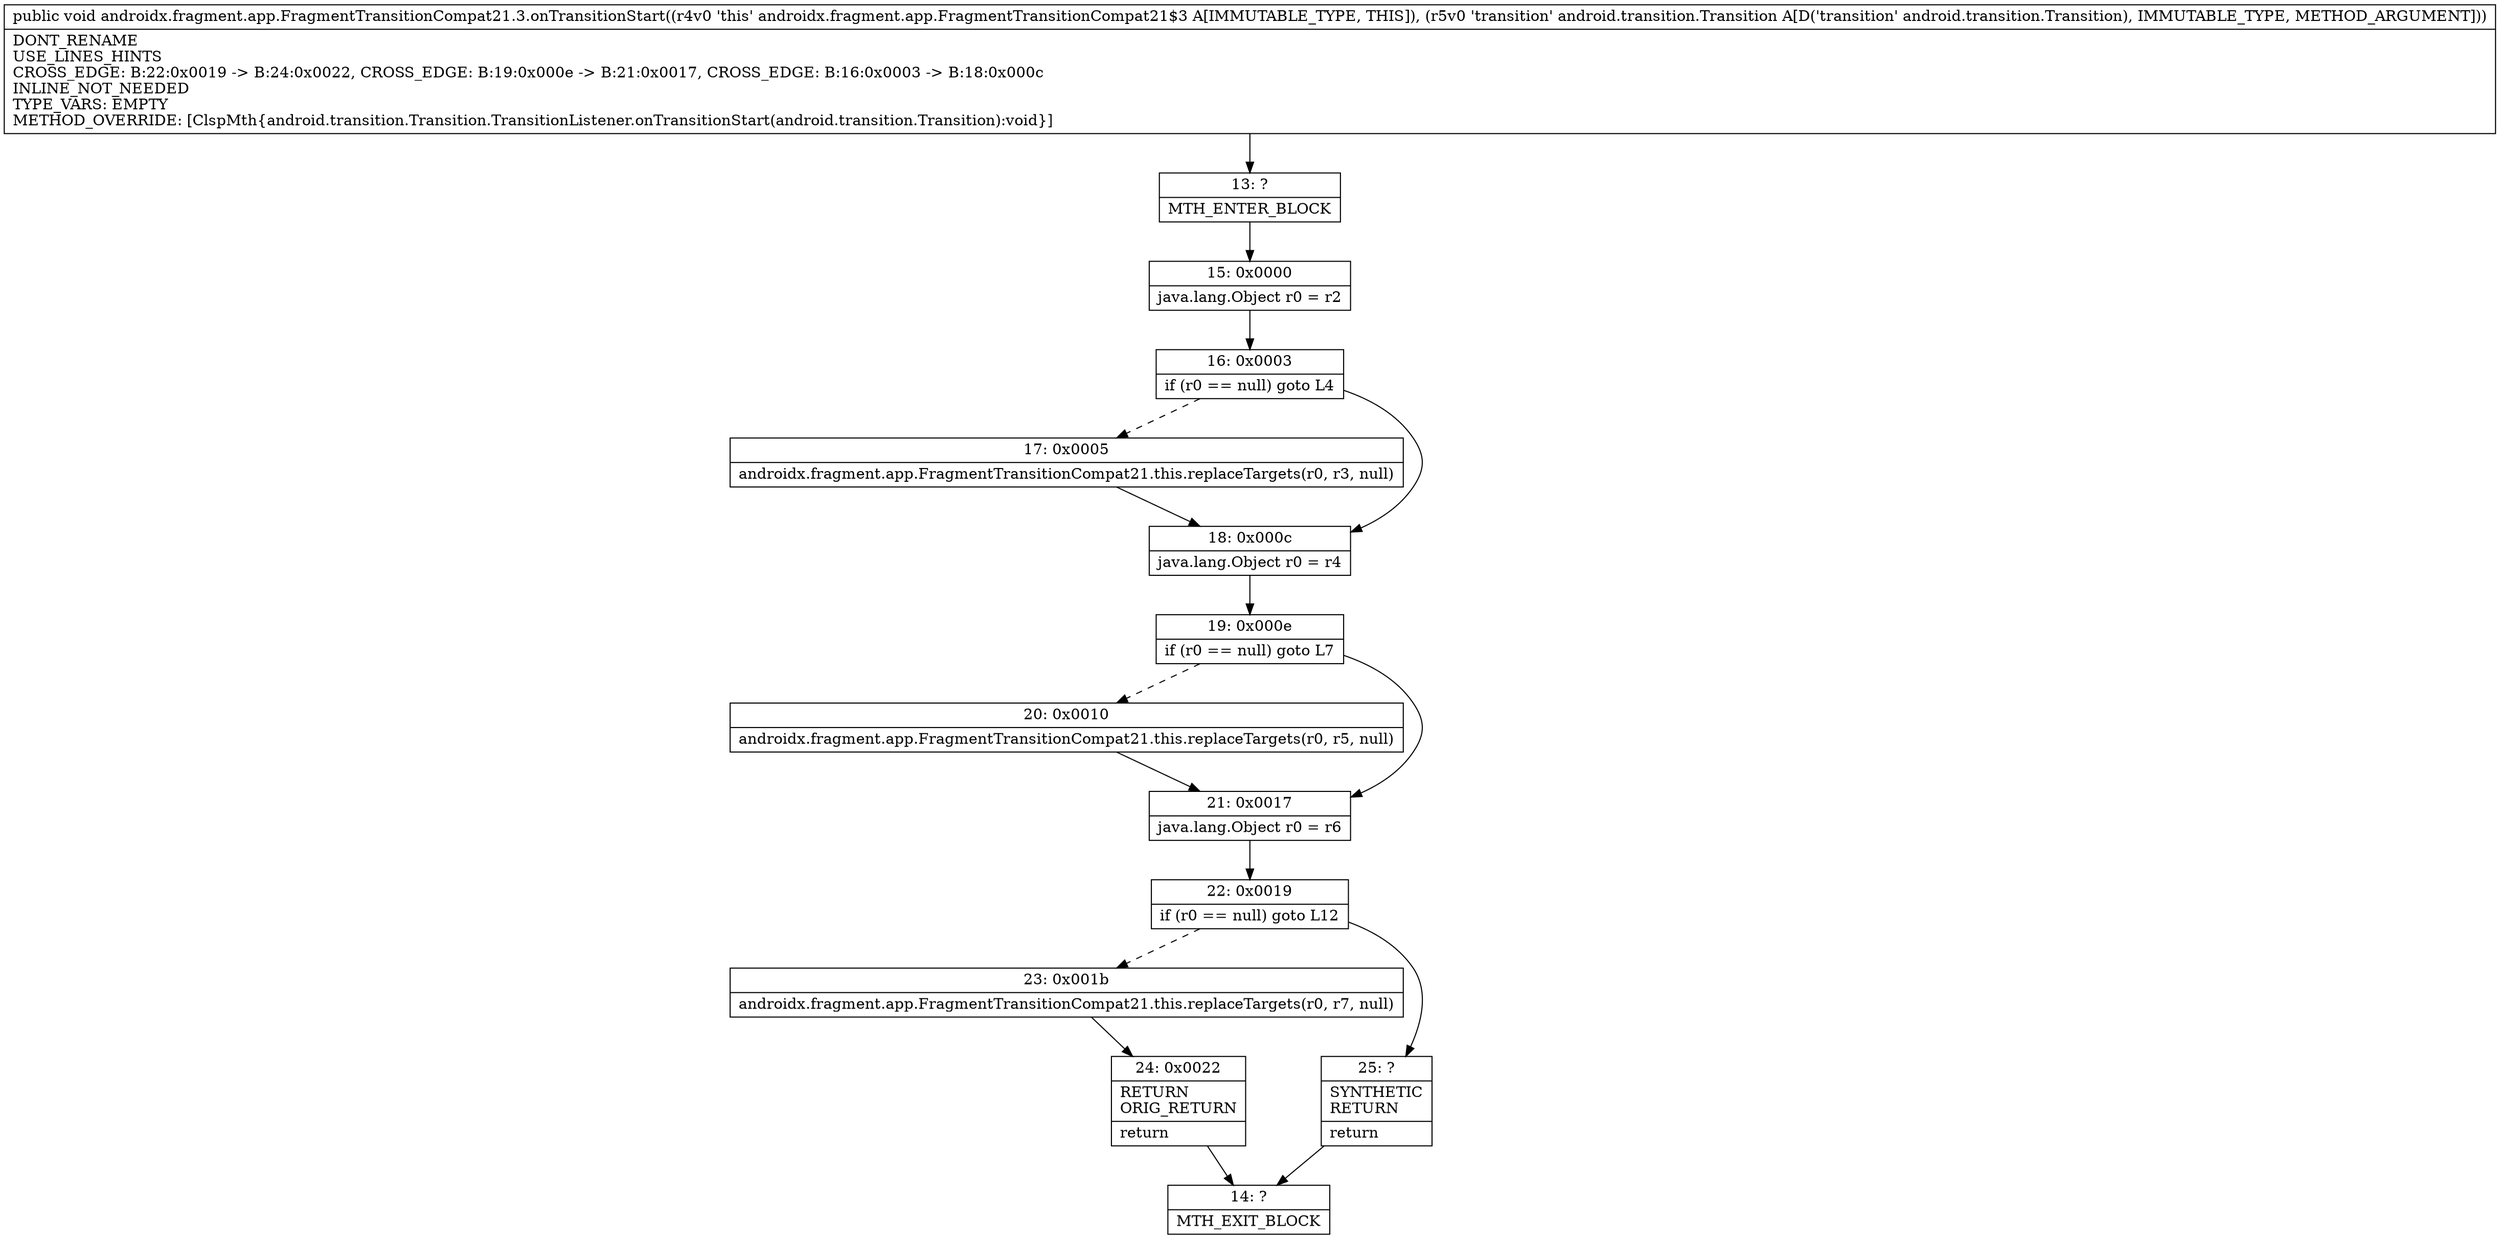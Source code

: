 digraph "CFG forandroidx.fragment.app.FragmentTransitionCompat21.3.onTransitionStart(Landroid\/transition\/Transition;)V" {
Node_13 [shape=record,label="{13\:\ ?|MTH_ENTER_BLOCK\l}"];
Node_15 [shape=record,label="{15\:\ 0x0000|java.lang.Object r0 = r2\l}"];
Node_16 [shape=record,label="{16\:\ 0x0003|if (r0 == null) goto L4\l}"];
Node_17 [shape=record,label="{17\:\ 0x0005|androidx.fragment.app.FragmentTransitionCompat21.this.replaceTargets(r0, r3, null)\l}"];
Node_18 [shape=record,label="{18\:\ 0x000c|java.lang.Object r0 = r4\l}"];
Node_19 [shape=record,label="{19\:\ 0x000e|if (r0 == null) goto L7\l}"];
Node_20 [shape=record,label="{20\:\ 0x0010|androidx.fragment.app.FragmentTransitionCompat21.this.replaceTargets(r0, r5, null)\l}"];
Node_21 [shape=record,label="{21\:\ 0x0017|java.lang.Object r0 = r6\l}"];
Node_22 [shape=record,label="{22\:\ 0x0019|if (r0 == null) goto L12\l}"];
Node_23 [shape=record,label="{23\:\ 0x001b|androidx.fragment.app.FragmentTransitionCompat21.this.replaceTargets(r0, r7, null)\l}"];
Node_24 [shape=record,label="{24\:\ 0x0022|RETURN\lORIG_RETURN\l|return\l}"];
Node_14 [shape=record,label="{14\:\ ?|MTH_EXIT_BLOCK\l}"];
Node_25 [shape=record,label="{25\:\ ?|SYNTHETIC\lRETURN\l|return\l}"];
MethodNode[shape=record,label="{public void androidx.fragment.app.FragmentTransitionCompat21.3.onTransitionStart((r4v0 'this' androidx.fragment.app.FragmentTransitionCompat21$3 A[IMMUTABLE_TYPE, THIS]), (r5v0 'transition' android.transition.Transition A[D('transition' android.transition.Transition), IMMUTABLE_TYPE, METHOD_ARGUMENT]))  | DONT_RENAME\lUSE_LINES_HINTS\lCROSS_EDGE: B:22:0x0019 \-\> B:24:0x0022, CROSS_EDGE: B:19:0x000e \-\> B:21:0x0017, CROSS_EDGE: B:16:0x0003 \-\> B:18:0x000c\lINLINE_NOT_NEEDED\lTYPE_VARS: EMPTY\lMETHOD_OVERRIDE: [ClspMth\{android.transition.Transition.TransitionListener.onTransitionStart(android.transition.Transition):void\}]\l}"];
MethodNode -> Node_13;Node_13 -> Node_15;
Node_15 -> Node_16;
Node_16 -> Node_17[style=dashed];
Node_16 -> Node_18;
Node_17 -> Node_18;
Node_18 -> Node_19;
Node_19 -> Node_20[style=dashed];
Node_19 -> Node_21;
Node_20 -> Node_21;
Node_21 -> Node_22;
Node_22 -> Node_23[style=dashed];
Node_22 -> Node_25;
Node_23 -> Node_24;
Node_24 -> Node_14;
Node_25 -> Node_14;
}

